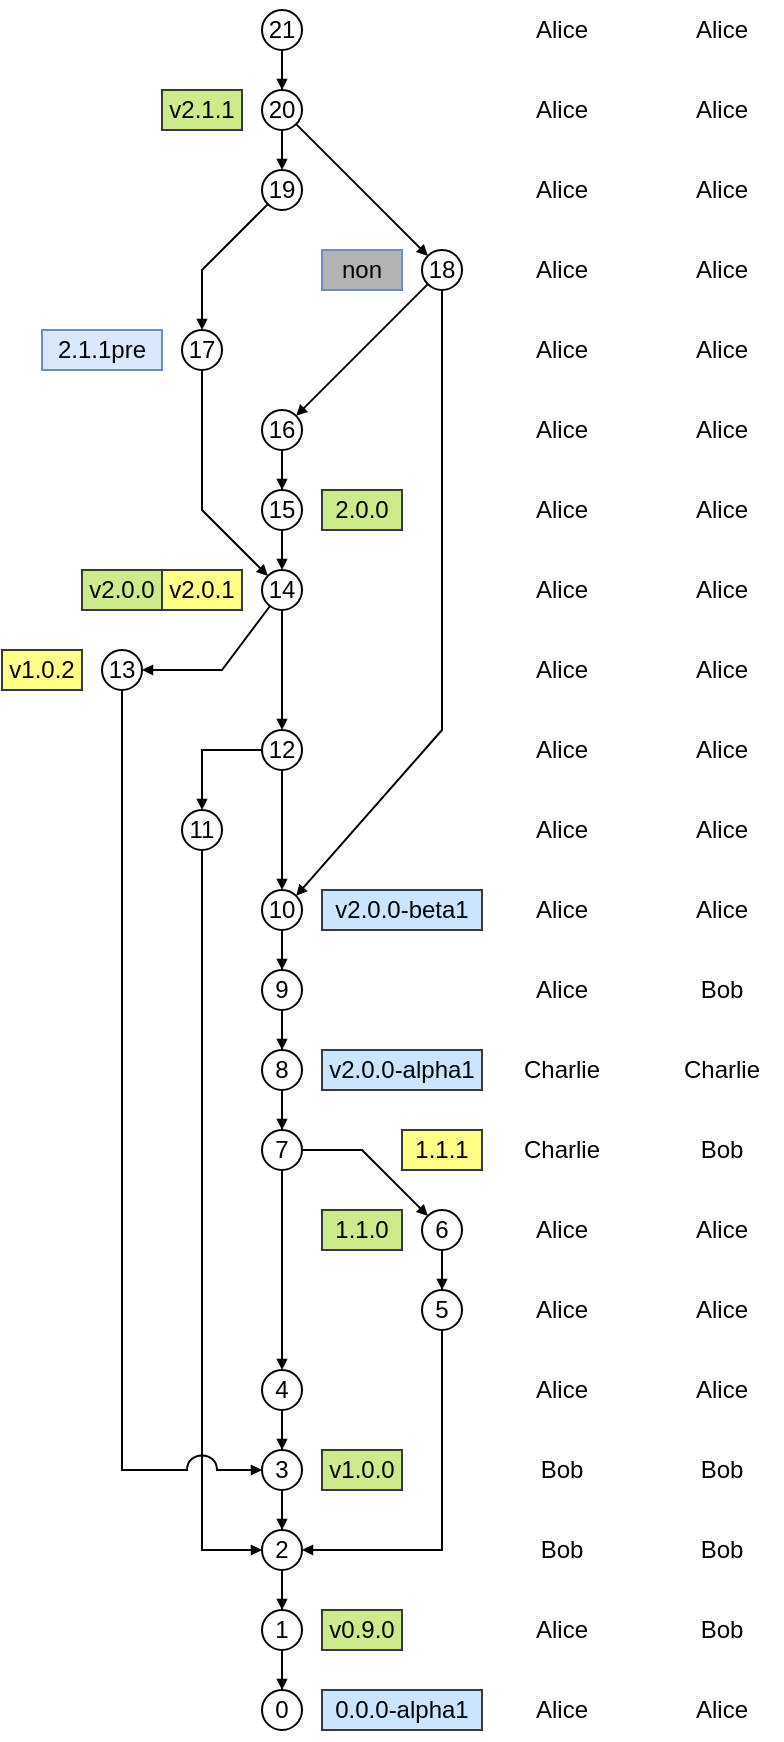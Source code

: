 <mxfile version="18.0.1" type="device" pages="2"><diagram id="Wy5-osBV8eUJZuhgSt0u" name="Page-1"><mxGraphModel dx="401" dy="1203" grid="1" gridSize="10" guides="1" tooltips="1" connect="1" arrows="1" fold="1" page="1" pageScale="1" pageWidth="850" pageHeight="1100" math="0" shadow="0"><root><mxCell id="0"/><mxCell id="1" parent="0"/><mxCell id="ljIZP9Z7kQDjwwmqlBIa-49" value="v0.9.0" style="rounded=0;whiteSpace=wrap;html=1;fillColor=#cdeb8b;strokeColor=#36393d;" parent="1" vertex="1"><mxGeometry x="400" y="890" width="40" height="20" as="geometry"/></mxCell><mxCell id="ljIZP9Z7kQDjwwmqlBIa-51" style="edgeStyle=orthogonalEdgeStyle;rounded=0;jumpStyle=arc;jumpSize=15;orthogonalLoop=1;jettySize=auto;html=1;endArrow=block;endFill=1;endSize=3;" parent="1" source="ljIZP9Z7kQDjwwmqlBIa-1" target="ljIZP9Z7kQDjwwmqlBIa-50" edge="1"><mxGeometry relative="1" as="geometry"/></mxCell><mxCell id="ljIZP9Z7kQDjwwmqlBIa-1" value="1" style="ellipse;whiteSpace=wrap;html=1;" parent="1" vertex="1"><mxGeometry x="370" y="890" width="20" height="20" as="geometry"/></mxCell><mxCell id="ljIZP9Z7kQDjwwmqlBIa-9" style="edgeStyle=orthogonalEdgeStyle;rounded=0;orthogonalLoop=1;jettySize=auto;html=1;entryX=0.5;entryY=0;entryDx=0;entryDy=0;endArrow=block;endFill=1;endSize=3;" parent="1" source="ljIZP9Z7kQDjwwmqlBIa-2" target="ljIZP9Z7kQDjwwmqlBIa-1" edge="1"><mxGeometry relative="1" as="geometry"/></mxCell><mxCell id="ljIZP9Z7kQDjwwmqlBIa-2" value="2&lt;span style=&quot;color: rgba(0 , 0 , 0 , 0) ; font-family: monospace ; font-size: 0px&quot;&gt;%3CmxGraphModel%3E%3Croot%3E%3CmxCell%20id%3D%220%22%2F%3E%3CmxCell%20id%3D%221%22%20parent%3D%220%22%2F%3E%3CmxCell%20id%3D%222%22%20value%3D%221%22%20style%3D%22ellipse%3BwhiteSpace%3Dwrap%3Bhtml%3D1%3B%22%20vertex%3D%221%22%20parent%3D%221%22%3E%3CmxGeometry%20x%3D%22170%22%20y%3D%22690%22%20width%3D%2220%22%20height%3D%2220%22%20as%3D%22geometry%22%2F%3E%3C%2FmxCell%3E%3C%2Froot%3E%3C%2FmxGraphModel%3E&lt;/span&gt;" style="ellipse;whiteSpace=wrap;html=1;" parent="1" vertex="1"><mxGeometry x="370" y="850" width="20" height="20" as="geometry"/></mxCell><mxCell id="ljIZP9Z7kQDjwwmqlBIa-10" style="edgeStyle=orthogonalEdgeStyle;rounded=0;orthogonalLoop=1;jettySize=auto;html=1;entryX=0.5;entryY=0;entryDx=0;entryDy=0;endArrow=block;endFill=1;endSize=3;" parent="1" source="ljIZP9Z7kQDjwwmqlBIa-3" target="ljIZP9Z7kQDjwwmqlBIa-2" edge="1"><mxGeometry relative="1" as="geometry"/></mxCell><mxCell id="ljIZP9Z7kQDjwwmqlBIa-3" value="3" style="ellipse;whiteSpace=wrap;html=1;" parent="1" vertex="1"><mxGeometry x="370" y="810" width="20" height="20" as="geometry"/></mxCell><mxCell id="ljIZP9Z7kQDjwwmqlBIa-11" style="edgeStyle=orthogonalEdgeStyle;rounded=0;orthogonalLoop=1;jettySize=auto;html=1;entryX=0.5;entryY=0;entryDx=0;entryDy=0;endArrow=block;endFill=1;endSize=3;" parent="1" source="ljIZP9Z7kQDjwwmqlBIa-4" target="ljIZP9Z7kQDjwwmqlBIa-3" edge="1"><mxGeometry relative="1" as="geometry"/></mxCell><mxCell id="ljIZP9Z7kQDjwwmqlBIa-4" value="4" style="ellipse;whiteSpace=wrap;html=1;" parent="1" vertex="1"><mxGeometry x="370" y="770" width="20" height="20" as="geometry"/></mxCell><mxCell id="ljIZP9Z7kQDjwwmqlBIa-13" style="edgeStyle=orthogonalEdgeStyle;rounded=0;orthogonalLoop=1;jettySize=auto;html=1;entryX=1;entryY=0.5;entryDx=0;entryDy=0;endArrow=block;endFill=1;endSize=3;" parent="1" source="ljIZP9Z7kQDjwwmqlBIa-5" target="ljIZP9Z7kQDjwwmqlBIa-2" edge="1"><mxGeometry relative="1" as="geometry"><Array as="points"><mxPoint x="460" y="860"/></Array></mxGeometry></mxCell><mxCell id="ljIZP9Z7kQDjwwmqlBIa-5" value="5" style="ellipse;whiteSpace=wrap;html=1;" parent="1" vertex="1"><mxGeometry x="450" y="730" width="20" height="20" as="geometry"/></mxCell><mxCell id="ljIZP9Z7kQDjwwmqlBIa-12" style="edgeStyle=orthogonalEdgeStyle;rounded=0;orthogonalLoop=1;jettySize=auto;html=1;entryX=0.5;entryY=0;entryDx=0;entryDy=0;endArrow=block;endFill=1;endSize=3;" parent="1" source="ljIZP9Z7kQDjwwmqlBIa-6" target="ljIZP9Z7kQDjwwmqlBIa-5" edge="1"><mxGeometry relative="1" as="geometry"/></mxCell><mxCell id="ljIZP9Z7kQDjwwmqlBIa-6" value="6" style="ellipse;whiteSpace=wrap;html=1;" parent="1" vertex="1"><mxGeometry x="450" y="690" width="20" height="20" as="geometry"/></mxCell><mxCell id="ljIZP9Z7kQDjwwmqlBIa-14" style="rounded=0;orthogonalLoop=1;jettySize=auto;html=1;entryX=0;entryY=0;entryDx=0;entryDy=0;endArrow=block;endFill=1;endSize=3;" parent="1" source="ljIZP9Z7kQDjwwmqlBIa-8" target="ljIZP9Z7kQDjwwmqlBIa-6" edge="1"><mxGeometry relative="1" as="geometry"><Array as="points"><mxPoint x="420" y="660"/></Array></mxGeometry></mxCell><mxCell id="ljIZP9Z7kQDjwwmqlBIa-26" style="edgeStyle=orthogonalEdgeStyle;rounded=0;orthogonalLoop=1;jettySize=auto;html=1;entryX=0.5;entryY=0;entryDx=0;entryDy=0;endArrow=block;endFill=1;endSize=3;" parent="1" source="ljIZP9Z7kQDjwwmqlBIa-8" target="ljIZP9Z7kQDjwwmqlBIa-4" edge="1"><mxGeometry relative="1" as="geometry"/></mxCell><mxCell id="ljIZP9Z7kQDjwwmqlBIa-8" value="7" style="ellipse;whiteSpace=wrap;html=1;" parent="1" vertex="1"><mxGeometry x="370" y="650" width="20" height="20" as="geometry"/></mxCell><mxCell id="ljIZP9Z7kQDjwwmqlBIa-16" style="edgeStyle=orthogonalEdgeStyle;rounded=0;orthogonalLoop=1;jettySize=auto;html=1;entryX=0.5;entryY=0;entryDx=0;entryDy=0;endArrow=block;endFill=1;endSize=3;" parent="1" source="ljIZP9Z7kQDjwwmqlBIa-15" target="ljIZP9Z7kQDjwwmqlBIa-8" edge="1"><mxGeometry relative="1" as="geometry"/></mxCell><mxCell id="ljIZP9Z7kQDjwwmqlBIa-15" value="8" style="ellipse;whiteSpace=wrap;html=1;" parent="1" vertex="1"><mxGeometry x="370" y="610" width="20" height="20" as="geometry"/></mxCell><mxCell id="ljIZP9Z7kQDjwwmqlBIa-21" style="edgeStyle=orthogonalEdgeStyle;rounded=0;orthogonalLoop=1;jettySize=auto;html=1;endArrow=block;endFill=1;endSize=3;" parent="1" source="ljIZP9Z7kQDjwwmqlBIa-17" target="ljIZP9Z7kQDjwwmqlBIa-15" edge="1"><mxGeometry relative="1" as="geometry"/></mxCell><mxCell id="ljIZP9Z7kQDjwwmqlBIa-17" value="9" style="ellipse;whiteSpace=wrap;html=1;" parent="1" vertex="1"><mxGeometry x="370" y="570" width="20" height="20" as="geometry"/></mxCell><mxCell id="ljIZP9Z7kQDjwwmqlBIa-22" style="edgeStyle=orthogonalEdgeStyle;rounded=0;orthogonalLoop=1;jettySize=auto;html=1;entryX=0.5;entryY=0;entryDx=0;entryDy=0;endArrow=block;endFill=1;endSize=3;" parent="1" source="ljIZP9Z7kQDjwwmqlBIa-18" target="ljIZP9Z7kQDjwwmqlBIa-17" edge="1"><mxGeometry relative="1" as="geometry"/></mxCell><mxCell id="ljIZP9Z7kQDjwwmqlBIa-18" value="10" style="ellipse;whiteSpace=wrap;html=1;" parent="1" vertex="1"><mxGeometry x="370" y="530" width="20" height="20" as="geometry"/></mxCell><mxCell id="ljIZP9Z7kQDjwwmqlBIa-20" style="edgeStyle=orthogonalEdgeStyle;rounded=0;orthogonalLoop=1;jettySize=auto;html=1;entryX=0;entryY=0.5;entryDx=0;entryDy=0;endArrow=block;endFill=1;endSize=3;" parent="1" source="ljIZP9Z7kQDjwwmqlBIa-19" target="ljIZP9Z7kQDjwwmqlBIa-2" edge="1"><mxGeometry relative="1" as="geometry"><Array as="points"><mxPoint x="340" y="860"/></Array></mxGeometry></mxCell><mxCell id="ljIZP9Z7kQDjwwmqlBIa-19" value="11" style="ellipse;whiteSpace=wrap;html=1;" parent="1" vertex="1"><mxGeometry x="330" y="490" width="20" height="20" as="geometry"/></mxCell><mxCell id="ljIZP9Z7kQDjwwmqlBIa-24" style="edgeStyle=orthogonalEdgeStyle;rounded=0;orthogonalLoop=1;jettySize=auto;html=1;entryX=0.5;entryY=0;entryDx=0;entryDy=0;endArrow=block;endFill=1;endSize=3;" parent="1" source="ljIZP9Z7kQDjwwmqlBIa-23" target="ljIZP9Z7kQDjwwmqlBIa-18" edge="1"><mxGeometry relative="1" as="geometry"/></mxCell><mxCell id="ljIZP9Z7kQDjwwmqlBIa-25" style="edgeStyle=orthogonalEdgeStyle;rounded=0;orthogonalLoop=1;jettySize=auto;html=1;endArrow=block;endFill=1;endSize=3;entryX=0.5;entryY=0;entryDx=0;entryDy=0;" parent="1" source="ljIZP9Z7kQDjwwmqlBIa-23" target="ljIZP9Z7kQDjwwmqlBIa-19" edge="1"><mxGeometry relative="1" as="geometry"><mxPoint x="340" y="460" as="targetPoint"/></mxGeometry></mxCell><mxCell id="ljIZP9Z7kQDjwwmqlBIa-23" value="12" style="ellipse;whiteSpace=wrap;html=1;fontStyle=0" parent="1" vertex="1"><mxGeometry x="370" y="450" width="20" height="20" as="geometry"/></mxCell><mxCell id="ljIZP9Z7kQDjwwmqlBIa-28" style="edgeStyle=orthogonalEdgeStyle;rounded=0;orthogonalLoop=1;jettySize=auto;html=1;entryX=0;entryY=0.5;entryDx=0;entryDy=0;endArrow=block;endFill=1;endSize=3;jumpStyle=arc;jumpSize=15;" parent="1" source="ljIZP9Z7kQDjwwmqlBIa-27" target="ljIZP9Z7kQDjwwmqlBIa-3" edge="1"><mxGeometry relative="1" as="geometry"><Array as="points"><mxPoint x="300" y="820"/></Array></mxGeometry></mxCell><mxCell id="ljIZP9Z7kQDjwwmqlBIa-27" value="13" style="ellipse;whiteSpace=wrap;html=1;" parent="1" vertex="1"><mxGeometry x="290" y="410" width="20" height="20" as="geometry"/></mxCell><mxCell id="ljIZP9Z7kQDjwwmqlBIa-30" style="edgeStyle=orthogonalEdgeStyle;rounded=0;jumpStyle=arc;jumpSize=15;orthogonalLoop=1;jettySize=auto;html=1;entryX=0.5;entryY=0;entryDx=0;entryDy=0;endArrow=block;endFill=1;endSize=3;" parent="1" source="ljIZP9Z7kQDjwwmqlBIa-29" target="ljIZP9Z7kQDjwwmqlBIa-23" edge="1"><mxGeometry relative="1" as="geometry"/></mxCell><mxCell id="ljIZP9Z7kQDjwwmqlBIa-68" style="rounded=0;jumpStyle=arc;jumpSize=15;orthogonalLoop=1;jettySize=auto;html=1;entryX=1;entryY=0.5;entryDx=0;entryDy=0;endArrow=block;endFill=1;endSize=3;elbow=vertical;" parent="1" source="ljIZP9Z7kQDjwwmqlBIa-29" target="ljIZP9Z7kQDjwwmqlBIa-27" edge="1"><mxGeometry relative="1" as="geometry"><Array as="points"><mxPoint x="350" y="420"/></Array></mxGeometry></mxCell><mxCell id="ljIZP9Z7kQDjwwmqlBIa-29" value="14" style="ellipse;whiteSpace=wrap;html=1;" parent="1" vertex="1"><mxGeometry x="370" y="370" width="20" height="20" as="geometry"/></mxCell><mxCell id="ljIZP9Z7kQDjwwmqlBIa-34" style="rounded=0;jumpStyle=arc;jumpSize=15;orthogonalLoop=1;jettySize=auto;html=1;entryX=0.5;entryY=0;entryDx=0;entryDy=0;endArrow=block;endFill=1;endSize=3;" parent="1" source="ljIZP9Z7kQDjwwmqlBIa-31" target="ljIZP9Z7kQDjwwmqlBIa-29" edge="1"><mxGeometry relative="1" as="geometry"/></mxCell><mxCell id="ljIZP9Z7kQDjwwmqlBIa-31" value="15" style="ellipse;whiteSpace=wrap;html=1;" parent="1" vertex="1"><mxGeometry x="370" y="330" width="20" height="20" as="geometry"/></mxCell><mxCell id="ljIZP9Z7kQDjwwmqlBIa-33" style="edgeStyle=orthogonalEdgeStyle;rounded=0;jumpStyle=arc;jumpSize=15;orthogonalLoop=1;jettySize=auto;html=1;entryX=0.5;entryY=0;entryDx=0;entryDy=0;endArrow=block;endFill=1;endSize=3;" parent="1" source="ljIZP9Z7kQDjwwmqlBIa-32" target="ljIZP9Z7kQDjwwmqlBIa-31" edge="1"><mxGeometry relative="1" as="geometry"/></mxCell><mxCell id="ljIZP9Z7kQDjwwmqlBIa-32" value="16" style="ellipse;whiteSpace=wrap;html=1;" parent="1" vertex="1"><mxGeometry x="370" y="290" width="20" height="20" as="geometry"/></mxCell><mxCell id="ljIZP9Z7kQDjwwmqlBIa-36" style="rounded=0;jumpStyle=arc;jumpSize=15;orthogonalLoop=1;jettySize=auto;html=1;endArrow=block;endFill=1;endSize=3;entryX=0;entryY=0;entryDx=0;entryDy=0;" parent="1" source="ljIZP9Z7kQDjwwmqlBIa-35" target="ljIZP9Z7kQDjwwmqlBIa-29" edge="1"><mxGeometry relative="1" as="geometry"><mxPoint x="380" y="370" as="targetPoint"/><Array as="points"><mxPoint x="340" y="340"/></Array></mxGeometry></mxCell><mxCell id="ljIZP9Z7kQDjwwmqlBIa-35" value="17" style="ellipse;whiteSpace=wrap;html=1;" parent="1" vertex="1"><mxGeometry x="330" y="250" width="20" height="20" as="geometry"/></mxCell><mxCell id="ljIZP9Z7kQDjwwmqlBIa-38" style="rounded=0;jumpStyle=arc;jumpSize=15;orthogonalLoop=1;jettySize=auto;html=1;entryX=1;entryY=0;entryDx=0;entryDy=0;endArrow=block;endFill=1;endSize=3;" parent="1" source="ljIZP9Z7kQDjwwmqlBIa-37" target="ljIZP9Z7kQDjwwmqlBIa-32" edge="1"><mxGeometry relative="1" as="geometry"><Array as="points"/></mxGeometry></mxCell><mxCell id="ljIZP9Z7kQDjwwmqlBIa-39" style="rounded=0;jumpStyle=arc;jumpSize=15;orthogonalLoop=1;jettySize=auto;html=1;entryX=1;entryY=0;entryDx=0;entryDy=0;endArrow=block;endFill=1;endSize=3;" parent="1" source="ljIZP9Z7kQDjwwmqlBIa-37" target="ljIZP9Z7kQDjwwmqlBIa-18" edge="1"><mxGeometry relative="1" as="geometry"><Array as="points"><mxPoint x="460" y="450"/></Array></mxGeometry></mxCell><mxCell id="ljIZP9Z7kQDjwwmqlBIa-37" value="18" style="ellipse;whiteSpace=wrap;html=1;" parent="1" vertex="1"><mxGeometry x="450" y="210" width="20" height="20" as="geometry"/></mxCell><mxCell id="ljIZP9Z7kQDjwwmqlBIa-41" style="rounded=0;jumpStyle=arc;jumpSize=15;orthogonalLoop=1;jettySize=auto;html=1;entryX=0.5;entryY=0;entryDx=0;entryDy=0;endArrow=block;endFill=1;endSize=3;" parent="1" source="ljIZP9Z7kQDjwwmqlBIa-40" target="ljIZP9Z7kQDjwwmqlBIa-35" edge="1"><mxGeometry relative="1" as="geometry"><Array as="points"><mxPoint x="340" y="220"/></Array></mxGeometry></mxCell><mxCell id="ljIZP9Z7kQDjwwmqlBIa-40" value="19" style="ellipse;whiteSpace=wrap;html=1;" parent="1" vertex="1"><mxGeometry x="370" y="170" width="20" height="20" as="geometry"/></mxCell><mxCell id="ljIZP9Z7kQDjwwmqlBIa-46" style="rounded=0;jumpStyle=arc;jumpSize=15;orthogonalLoop=1;jettySize=auto;html=1;entryX=0;entryY=0;entryDx=0;entryDy=0;endArrow=block;endFill=1;endSize=3;" parent="1" source="ljIZP9Z7kQDjwwmqlBIa-43" target="ljIZP9Z7kQDjwwmqlBIa-37" edge="1"><mxGeometry relative="1" as="geometry"><Array as="points"/></mxGeometry></mxCell><mxCell id="ljIZP9Z7kQDjwwmqlBIa-47" style="rounded=0;jumpStyle=arc;jumpSize=15;orthogonalLoop=1;jettySize=auto;html=1;entryX=0.5;entryY=0;entryDx=0;entryDy=0;endArrow=block;endFill=1;endSize=3;" parent="1" source="ljIZP9Z7kQDjwwmqlBIa-43" target="ljIZP9Z7kQDjwwmqlBIa-40" edge="1"><mxGeometry relative="1" as="geometry"><Array as="points"/></mxGeometry></mxCell><mxCell id="ljIZP9Z7kQDjwwmqlBIa-43" value="20" style="ellipse;whiteSpace=wrap;html=1;" parent="1" vertex="1"><mxGeometry x="370" y="130" width="20" height="20" as="geometry"/></mxCell><mxCell id="ljIZP9Z7kQDjwwmqlBIa-45" style="edgeStyle=orthogonalEdgeStyle;rounded=0;jumpStyle=arc;jumpSize=15;orthogonalLoop=1;jettySize=auto;html=1;entryX=0.5;entryY=0;entryDx=0;entryDy=0;endArrow=block;endFill=1;endSize=3;" parent="1" source="ljIZP9Z7kQDjwwmqlBIa-44" target="ljIZP9Z7kQDjwwmqlBIa-43" edge="1"><mxGeometry relative="1" as="geometry"/></mxCell><mxCell id="ljIZP9Z7kQDjwwmqlBIa-44" value="21" style="ellipse;whiteSpace=wrap;html=1;" parent="1" vertex="1"><mxGeometry x="370" y="90" width="20" height="20" as="geometry"/></mxCell><mxCell id="ljIZP9Z7kQDjwwmqlBIa-50" value="0" style="ellipse;whiteSpace=wrap;html=1;" parent="1" vertex="1"><mxGeometry x="370" y="930" width="20" height="20" as="geometry"/></mxCell><mxCell id="ljIZP9Z7kQDjwwmqlBIa-52" value="v1.0.0" style="rounded=0;whiteSpace=wrap;html=1;fillColor=#CDEB8B;strokeColor=#36393d;" parent="1" vertex="1"><mxGeometry x="400" y="810" width="40" height="20" as="geometry"/></mxCell><mxCell id="ljIZP9Z7kQDjwwmqlBIa-56" value="1.1.0" style="rounded=0;whiteSpace=wrap;html=1;fillColor=#cdeb8b;strokeColor=#36393d;" parent="1" vertex="1"><mxGeometry x="400" y="690" width="40" height="20" as="geometry"/></mxCell><mxCell id="ljIZP9Z7kQDjwwmqlBIa-57" value="v2.0.0-alpha1" style="rounded=0;whiteSpace=wrap;html=1;fillColor=#cce5ff;strokeColor=#36393d;" parent="1" vertex="1"><mxGeometry x="400" y="610" width="80" height="20" as="geometry"/></mxCell><mxCell id="ljIZP9Z7kQDjwwmqlBIa-58" value="v2.0.0-beta1" style="rounded=0;whiteSpace=wrap;html=1;fillColor=#cce5ff;strokeColor=#36393d;" parent="1" vertex="1"><mxGeometry x="400" y="530" width="80" height="20" as="geometry"/></mxCell><mxCell id="ljIZP9Z7kQDjwwmqlBIa-59" value="v1.0.2" style="rounded=0;whiteSpace=wrap;html=1;fillColor=#ffff88;strokeColor=#36393d;" parent="1" vertex="1"><mxGeometry x="240" y="410" width="40" height="20" as="geometry"/></mxCell><mxCell id="ljIZP9Z7kQDjwwmqlBIa-63" value="v2.1.1" style="rounded=0;whiteSpace=wrap;html=1;fillColor=#cdeb8b;strokeColor=#36393d;" parent="1" vertex="1"><mxGeometry x="320" y="130" width="40" height="20" as="geometry"/></mxCell><mxCell id="ljIZP9Z7kQDjwwmqlBIa-64" value="v2.0.0" style="rounded=0;whiteSpace=wrap;html=1;fillColor=#cdeb8b;strokeColor=#36393d;" parent="1" vertex="1"><mxGeometry x="280" y="370" width="40" height="20" as="geometry"/></mxCell><mxCell id="ljIZP9Z7kQDjwwmqlBIa-61" value="v2.0.1" style="rounded=0;whiteSpace=wrap;html=1;fillColor=#ffff88;strokeColor=#36393d;" parent="1" vertex="1"><mxGeometry x="320" y="370" width="40" height="20" as="geometry"/></mxCell><mxCell id="MgJPRESKYdpHTR8LoFHg-3" value="Bob" style="text;html=1;strokeColor=none;fillColor=none;align=center;verticalAlign=middle;whiteSpace=wrap;rounded=0;" parent="1" vertex="1"><mxGeometry x="490" y="845" width="60" height="30" as="geometry"/></mxCell><mxCell id="MgJPRESKYdpHTR8LoFHg-4" value="Bob" style="text;html=1;strokeColor=none;fillColor=none;align=center;verticalAlign=middle;whiteSpace=wrap;rounded=0;" parent="1" vertex="1"><mxGeometry x="490" y="805" width="60" height="30" as="geometry"/></mxCell><mxCell id="MgJPRESKYdpHTR8LoFHg-8" value="Charlie" style="text;html=1;strokeColor=none;fillColor=none;align=center;verticalAlign=middle;whiteSpace=wrap;rounded=0;" parent="1" vertex="1"><mxGeometry x="490" y="645" width="60" height="30" as="geometry"/></mxCell><mxCell id="MgJPRESKYdpHTR8LoFHg-9" value="Charlie" style="text;html=1;strokeColor=none;fillColor=none;align=center;verticalAlign=middle;whiteSpace=wrap;rounded=0;" parent="1" vertex="1"><mxGeometry x="490" y="605" width="60" height="30" as="geometry"/></mxCell><mxCell id="MgJPRESKYdpHTR8LoFHg-10" value="Alice" style="text;html=1;strokeColor=none;fillColor=none;align=center;verticalAlign=middle;whiteSpace=wrap;rounded=0;" parent="1" vertex="1"><mxGeometry x="490" y="565" width="60" height="30" as="geometry"/></mxCell><mxCell id="MgJPRESKYdpHTR8LoFHg-20" value="Alice" style="text;html=1;strokeColor=none;fillColor=none;align=center;verticalAlign=middle;whiteSpace=wrap;rounded=0;" parent="1" vertex="1"><mxGeometry x="490" y="165" width="60" height="30" as="geometry"/></mxCell><mxCell id="MgJPRESKYdpHTR8LoFHg-21" value="Alice" style="text;html=1;strokeColor=none;fillColor=none;align=center;verticalAlign=middle;whiteSpace=wrap;rounded=0;" parent="1" vertex="1"><mxGeometry x="490" y="125" width="60" height="30" as="geometry"/></mxCell><mxCell id="MgJPRESKYdpHTR8LoFHg-22" value="Alice" style="text;html=1;strokeColor=none;fillColor=none;align=center;verticalAlign=middle;whiteSpace=wrap;rounded=0;" parent="1" vertex="1"><mxGeometry x="490" y="85" width="60" height="30" as="geometry"/></mxCell><mxCell id="MgJPRESKYdpHTR8LoFHg-23" value="Alice" style="text;html=1;strokeColor=none;fillColor=none;align=center;verticalAlign=middle;whiteSpace=wrap;rounded=0;" parent="1" vertex="1"><mxGeometry x="570" y="925" width="60" height="30" as="geometry"/></mxCell><mxCell id="MgJPRESKYdpHTR8LoFHg-25" value="Bob" style="text;html=1;strokeColor=none;fillColor=none;align=center;verticalAlign=middle;whiteSpace=wrap;rounded=0;" parent="1" vertex="1"><mxGeometry x="570" y="885" width="60" height="30" as="geometry"/></mxCell><mxCell id="MgJPRESKYdpHTR8LoFHg-26" value="Bob" style="text;html=1;strokeColor=none;fillColor=none;align=center;verticalAlign=middle;whiteSpace=wrap;rounded=0;" parent="1" vertex="1"><mxGeometry x="570" y="845" width="60" height="30" as="geometry"/></mxCell><mxCell id="MgJPRESKYdpHTR8LoFHg-27" value="Bob" style="text;html=1;strokeColor=none;fillColor=none;align=center;verticalAlign=middle;whiteSpace=wrap;rounded=0;" parent="1" vertex="1"><mxGeometry x="570" y="805" width="60" height="30" as="geometry"/></mxCell><mxCell id="MgJPRESKYdpHTR8LoFHg-28" value="Alice" style="text;html=1;strokeColor=none;fillColor=none;align=center;verticalAlign=middle;whiteSpace=wrap;rounded=0;" parent="1" vertex="1"><mxGeometry x="570" y="765" width="60" height="30" as="geometry"/></mxCell><mxCell id="MgJPRESKYdpHTR8LoFHg-29" value="Alice" style="text;html=1;strokeColor=none;fillColor=none;align=center;verticalAlign=middle;whiteSpace=wrap;rounded=0;" parent="1" vertex="1"><mxGeometry x="570" y="725" width="60" height="30" as="geometry"/></mxCell><mxCell id="MgJPRESKYdpHTR8LoFHg-30" value="Alice" style="text;html=1;strokeColor=none;fillColor=none;align=center;verticalAlign=middle;whiteSpace=wrap;rounded=0;" parent="1" vertex="1"><mxGeometry x="570" y="685" width="60" height="30" as="geometry"/></mxCell><mxCell id="MgJPRESKYdpHTR8LoFHg-31" value="Bob" style="text;html=1;strokeColor=none;fillColor=none;align=center;verticalAlign=middle;whiteSpace=wrap;rounded=0;" parent="1" vertex="1"><mxGeometry x="570" y="645" width="60" height="30" as="geometry"/></mxCell><mxCell id="MgJPRESKYdpHTR8LoFHg-32" value="Charlie" style="text;html=1;strokeColor=none;fillColor=none;align=center;verticalAlign=middle;whiteSpace=wrap;rounded=0;" parent="1" vertex="1"><mxGeometry x="570" y="605" width="60" height="30" as="geometry"/></mxCell><mxCell id="MgJPRESKYdpHTR8LoFHg-33" value="Bob" style="text;html=1;strokeColor=none;fillColor=none;align=center;verticalAlign=middle;whiteSpace=wrap;rounded=0;" parent="1" vertex="1"><mxGeometry x="570" y="565" width="60" height="30" as="geometry"/></mxCell><mxCell id="MgJPRESKYdpHTR8LoFHg-34" value="Alice" style="text;html=1;strokeColor=none;fillColor=none;align=center;verticalAlign=middle;whiteSpace=wrap;rounded=0;" parent="1" vertex="1"><mxGeometry x="570" y="525" width="60" height="30" as="geometry"/></mxCell><mxCell id="MgJPRESKYdpHTR8LoFHg-35" value="Alice" style="text;html=1;strokeColor=none;fillColor=none;align=center;verticalAlign=middle;whiteSpace=wrap;rounded=0;" parent="1" vertex="1"><mxGeometry x="570" y="485" width="60" height="30" as="geometry"/></mxCell><mxCell id="MgJPRESKYdpHTR8LoFHg-36" value="Alice" style="text;html=1;strokeColor=none;fillColor=none;align=center;verticalAlign=middle;whiteSpace=wrap;rounded=0;" parent="1" vertex="1"><mxGeometry x="570" y="445" width="60" height="30" as="geometry"/></mxCell><mxCell id="MgJPRESKYdpHTR8LoFHg-37" value="Alice" style="text;html=1;strokeColor=none;fillColor=none;align=center;verticalAlign=middle;whiteSpace=wrap;rounded=0;" parent="1" vertex="1"><mxGeometry x="570" y="405" width="60" height="30" as="geometry"/></mxCell><mxCell id="MgJPRESKYdpHTR8LoFHg-38" value="Alice" style="text;html=1;strokeColor=none;fillColor=none;align=center;verticalAlign=middle;whiteSpace=wrap;rounded=0;" parent="1" vertex="1"><mxGeometry x="570" y="365" width="60" height="30" as="geometry"/></mxCell><mxCell id="MgJPRESKYdpHTR8LoFHg-39" value="Alice" style="text;html=1;strokeColor=none;fillColor=none;align=center;verticalAlign=middle;whiteSpace=wrap;rounded=0;" parent="1" vertex="1"><mxGeometry x="570" y="325" width="60" height="30" as="geometry"/></mxCell><mxCell id="MgJPRESKYdpHTR8LoFHg-40" value="Alice" style="text;html=1;strokeColor=none;fillColor=none;align=center;verticalAlign=middle;whiteSpace=wrap;rounded=0;" parent="1" vertex="1"><mxGeometry x="570" y="285" width="60" height="30" as="geometry"/></mxCell><mxCell id="MgJPRESKYdpHTR8LoFHg-41" value="Alice" style="text;html=1;strokeColor=none;fillColor=none;align=center;verticalAlign=middle;whiteSpace=wrap;rounded=0;" parent="1" vertex="1"><mxGeometry x="570" y="245" width="60" height="30" as="geometry"/></mxCell><mxCell id="MgJPRESKYdpHTR8LoFHg-42" value="Alice" style="text;html=1;strokeColor=none;fillColor=none;align=center;verticalAlign=middle;whiteSpace=wrap;rounded=0;" parent="1" vertex="1"><mxGeometry x="570" y="205" width="60" height="30" as="geometry"/></mxCell><mxCell id="MgJPRESKYdpHTR8LoFHg-43" value="Alice" style="text;html=1;strokeColor=none;fillColor=none;align=center;verticalAlign=middle;whiteSpace=wrap;rounded=0;" parent="1" vertex="1"><mxGeometry x="570" y="165" width="60" height="30" as="geometry"/></mxCell><mxCell id="MgJPRESKYdpHTR8LoFHg-44" value="Alice" style="text;html=1;strokeColor=none;fillColor=none;align=center;verticalAlign=middle;whiteSpace=wrap;rounded=0;" parent="1" vertex="1"><mxGeometry x="570" y="125" width="60" height="30" as="geometry"/></mxCell><mxCell id="MgJPRESKYdpHTR8LoFHg-45" value="Alice" style="text;html=1;strokeColor=none;fillColor=none;align=center;verticalAlign=middle;whiteSpace=wrap;rounded=0;" parent="1" vertex="1"><mxGeometry x="570" y="85" width="60" height="30" as="geometry"/></mxCell><mxCell id="MgJPRESKYdpHTR8LoFHg-46" value="Alice" style="text;html=1;strokeColor=none;fillColor=none;align=center;verticalAlign=middle;whiteSpace=wrap;rounded=0;" parent="1" vertex="1"><mxGeometry x="490" y="525" width="60" height="30" as="geometry"/></mxCell><mxCell id="MgJPRESKYdpHTR8LoFHg-47" value="Alice" style="text;html=1;strokeColor=none;fillColor=none;align=center;verticalAlign=middle;whiteSpace=wrap;rounded=0;" parent="1" vertex="1"><mxGeometry x="490" y="485" width="60" height="30" as="geometry"/></mxCell><mxCell id="MgJPRESKYdpHTR8LoFHg-48" value="Alice" style="text;html=1;strokeColor=none;fillColor=none;align=center;verticalAlign=middle;whiteSpace=wrap;rounded=0;" parent="1" vertex="1"><mxGeometry x="490" y="445" width="60" height="30" as="geometry"/></mxCell><mxCell id="MgJPRESKYdpHTR8LoFHg-49" value="Alice" style="text;html=1;strokeColor=none;fillColor=none;align=center;verticalAlign=middle;whiteSpace=wrap;rounded=0;" parent="1" vertex="1"><mxGeometry x="490" y="405" width="60" height="30" as="geometry"/></mxCell><mxCell id="MgJPRESKYdpHTR8LoFHg-50" value="Alice" style="text;html=1;strokeColor=none;fillColor=none;align=center;verticalAlign=middle;whiteSpace=wrap;rounded=0;" parent="1" vertex="1"><mxGeometry x="490" y="365" width="60" height="30" as="geometry"/></mxCell><mxCell id="MgJPRESKYdpHTR8LoFHg-51" value="Alice" style="text;html=1;strokeColor=none;fillColor=none;align=center;verticalAlign=middle;whiteSpace=wrap;rounded=0;" parent="1" vertex="1"><mxGeometry x="490" y="325" width="60" height="30" as="geometry"/></mxCell><mxCell id="MgJPRESKYdpHTR8LoFHg-52" value="Alice" style="text;html=1;strokeColor=none;fillColor=none;align=center;verticalAlign=middle;whiteSpace=wrap;rounded=0;" parent="1" vertex="1"><mxGeometry x="490" y="285" width="60" height="30" as="geometry"/></mxCell><mxCell id="MgJPRESKYdpHTR8LoFHg-53" value="Alice" style="text;html=1;strokeColor=none;fillColor=none;align=center;verticalAlign=middle;whiteSpace=wrap;rounded=0;" parent="1" vertex="1"><mxGeometry x="490" y="245" width="60" height="30" as="geometry"/></mxCell><mxCell id="MgJPRESKYdpHTR8LoFHg-54" value="Alice" style="text;html=1;strokeColor=none;fillColor=none;align=center;verticalAlign=middle;whiteSpace=wrap;rounded=0;" parent="1" vertex="1"><mxGeometry x="490" y="205" width="60" height="30" as="geometry"/></mxCell><mxCell id="MgJPRESKYdpHTR8LoFHg-55" value="Alice" style="text;html=1;strokeColor=none;fillColor=none;align=center;verticalAlign=middle;whiteSpace=wrap;rounded=0;" parent="1" vertex="1"><mxGeometry x="490" y="685" width="60" height="30" as="geometry"/></mxCell><mxCell id="MgJPRESKYdpHTR8LoFHg-56" value="Alice" style="text;html=1;strokeColor=none;fillColor=none;align=center;verticalAlign=middle;whiteSpace=wrap;rounded=0;" parent="1" vertex="1"><mxGeometry x="490" y="725" width="60" height="30" as="geometry"/></mxCell><mxCell id="MgJPRESKYdpHTR8LoFHg-57" value="Alice" style="text;html=1;strokeColor=none;fillColor=none;align=center;verticalAlign=middle;whiteSpace=wrap;rounded=0;" parent="1" vertex="1"><mxGeometry x="490" y="765" width="60" height="30" as="geometry"/></mxCell><mxCell id="MgJPRESKYdpHTR8LoFHg-58" value="Alice" style="text;html=1;strokeColor=none;fillColor=none;align=center;verticalAlign=middle;whiteSpace=wrap;rounded=0;" parent="1" vertex="1"><mxGeometry x="490" y="885" width="60" height="30" as="geometry"/></mxCell><mxCell id="MgJPRESKYdpHTR8LoFHg-59" value="Alice" style="text;html=1;strokeColor=none;fillColor=none;align=center;verticalAlign=middle;whiteSpace=wrap;rounded=0;" parent="1" vertex="1"><mxGeometry x="490" y="925" width="60" height="30" as="geometry"/></mxCell><mxCell id="MgJPRESKYdpHTR8LoFHg-61" value="0.0.0-alpha1" style="rounded=0;whiteSpace=wrap;html=1;fillColor=#cce5ff;strokeColor=#36393d;" parent="1" vertex="1"><mxGeometry x="400" y="930" width="80" height="20" as="geometry"/></mxCell><mxCell id="heSDx9zrnoaJ1bu-rmXm-1" value="non" style="rounded=0;whiteSpace=wrap;html=1;fillColor=#B3B3B3;strokeColor=#6c8ebf;" parent="1" vertex="1"><mxGeometry x="400" y="210" width="40" height="20" as="geometry"/></mxCell><mxCell id="YUS3JCUcRgRAHSUaT7Eq-3" value="2.0.0" style="rounded=0;whiteSpace=wrap;html=1;fillColor=#cdeb8b;strokeColor=#36393d;" parent="1" vertex="1"><mxGeometry x="400" y="330" width="40" height="20" as="geometry"/></mxCell><mxCell id="YUS3JCUcRgRAHSUaT7Eq-4" value="2.1.1pre" style="rounded=0;whiteSpace=wrap;html=1;fillColor=#dae8fc;strokeColor=#6c8ebf;" parent="1" vertex="1"><mxGeometry x="260" y="250" width="60" height="20" as="geometry"/></mxCell><mxCell id="uJF3lq0ftw-UGdVA2iDh-2" value="1.1.1" style="rounded=0;whiteSpace=wrap;html=1;fillColor=#ffff88;strokeColor=#36393d;" vertex="1" parent="1"><mxGeometry x="440" y="650" width="40" height="20" as="geometry"/></mxCell></root></mxGraphModel></diagram><diagram id="ILB7xTQA1d9Sib0qMygp" name="Page-2"><mxGraphModel dx="813" dy="493" grid="1" gridSize="10" guides="1" tooltips="1" connect="1" arrows="1" fold="1" page="1" pageScale="1" pageWidth="850" pageHeight="1100" math="0" shadow="0"><root><mxCell id="p0pDw5MkoEYh8k5_AeFg-0"/><mxCell id="p0pDw5MkoEYh8k5_AeFg-1" parent="p0pDw5MkoEYh8k5_AeFg-0"/><mxCell id="p0pDw5MkoEYh8k5_AeFg-2" value="v1.0.0" style="rounded=0;whiteSpace=wrap;html=1;fillColor=#cdeb8b;strokeColor=#36393d;" vertex="1" parent="p0pDw5MkoEYh8k5_AeFg-1"><mxGeometry x="400" y="890" width="40" height="20" as="geometry"/></mxCell><mxCell id="p0pDw5MkoEYh8k5_AeFg-3" style="edgeStyle=orthogonalEdgeStyle;rounded=0;jumpStyle=arc;jumpSize=15;orthogonalLoop=1;jettySize=auto;html=1;endArrow=block;endFill=1;endSize=3;" edge="1" parent="p0pDw5MkoEYh8k5_AeFg-1" source="p0pDw5MkoEYh8k5_AeFg-4" target="p0pDw5MkoEYh8k5_AeFg-50"><mxGeometry relative="1" as="geometry"/></mxCell><mxCell id="p0pDw5MkoEYh8k5_AeFg-4" value="1" style="ellipse;whiteSpace=wrap;html=1;" vertex="1" parent="p0pDw5MkoEYh8k5_AeFg-1"><mxGeometry x="370" y="890" width="20" height="20" as="geometry"/></mxCell><mxCell id="p0pDw5MkoEYh8k5_AeFg-5" style="edgeStyle=orthogonalEdgeStyle;rounded=0;orthogonalLoop=1;jettySize=auto;html=1;entryX=0.5;entryY=0;entryDx=0;entryDy=0;endArrow=block;endFill=1;endSize=3;" edge="1" parent="p0pDw5MkoEYh8k5_AeFg-1" source="p0pDw5MkoEYh8k5_AeFg-6" target="p0pDw5MkoEYh8k5_AeFg-4"><mxGeometry relative="1" as="geometry"/></mxCell><mxCell id="p0pDw5MkoEYh8k5_AeFg-6" value="2&lt;span style=&quot;color: rgba(0 , 0 , 0 , 0) ; font-family: monospace ; font-size: 0px&quot;&gt;%3CmxGraphModel%3E%3Croot%3E%3CmxCell%20id%3D%220%22%2F%3E%3CmxCell%20id%3D%221%22%20parent%3D%220%22%2F%3E%3CmxCell%20id%3D%222%22%20value%3D%221%22%20style%3D%22ellipse%3BwhiteSpace%3Dwrap%3Bhtml%3D1%3B%22%20vertex%3D%221%22%20parent%3D%221%22%3E%3CmxGeometry%20x%3D%22170%22%20y%3D%22690%22%20width%3D%2220%22%20height%3D%2220%22%20as%3D%22geometry%22%2F%3E%3C%2FmxCell%3E%3C%2Froot%3E%3C%2FmxGraphModel%3E&lt;/span&gt;" style="ellipse;whiteSpace=wrap;html=1;fillColor=#dae8fc;strokeColor=#6c8ebf;" vertex="1" parent="p0pDw5MkoEYh8k5_AeFg-1"><mxGeometry x="370" y="850" width="20" height="20" as="geometry"/></mxCell><mxCell id="p0pDw5MkoEYh8k5_AeFg-7" style="edgeStyle=orthogonalEdgeStyle;rounded=0;orthogonalLoop=1;jettySize=auto;html=1;entryX=0.5;entryY=0;entryDx=0;entryDy=0;endArrow=block;endFill=1;endSize=3;" edge="1" parent="p0pDw5MkoEYh8k5_AeFg-1" source="p0pDw5MkoEYh8k5_AeFg-8" target="p0pDw5MkoEYh8k5_AeFg-6"><mxGeometry relative="1" as="geometry"/></mxCell><mxCell id="p0pDw5MkoEYh8k5_AeFg-8" value="3" style="ellipse;whiteSpace=wrap;html=1;" vertex="1" parent="p0pDw5MkoEYh8k5_AeFg-1"><mxGeometry x="370" y="810" width="20" height="20" as="geometry"/></mxCell><mxCell id="p0pDw5MkoEYh8k5_AeFg-9" style="edgeStyle=orthogonalEdgeStyle;rounded=0;orthogonalLoop=1;jettySize=auto;html=1;entryX=0.5;entryY=0;entryDx=0;entryDy=0;endArrow=block;endFill=1;endSize=3;" edge="1" parent="p0pDw5MkoEYh8k5_AeFg-1" source="p0pDw5MkoEYh8k5_AeFg-10" target="p0pDw5MkoEYh8k5_AeFg-8"><mxGeometry relative="1" as="geometry"/></mxCell><mxCell id="p0pDw5MkoEYh8k5_AeFg-10" value="4" style="ellipse;whiteSpace=wrap;html=1;" vertex="1" parent="p0pDw5MkoEYh8k5_AeFg-1"><mxGeometry x="370" y="770" width="20" height="20" as="geometry"/></mxCell><mxCell id="p0pDw5MkoEYh8k5_AeFg-11" style="edgeStyle=orthogonalEdgeStyle;rounded=0;orthogonalLoop=1;jettySize=auto;html=1;entryX=1;entryY=0.5;entryDx=0;entryDy=0;endArrow=block;endFill=1;endSize=3;" edge="1" parent="p0pDw5MkoEYh8k5_AeFg-1" source="p0pDw5MkoEYh8k5_AeFg-12" target="p0pDw5MkoEYh8k5_AeFg-6"><mxGeometry relative="1" as="geometry"><Array as="points"><mxPoint x="460" y="860"/></Array></mxGeometry></mxCell><mxCell id="p0pDw5MkoEYh8k5_AeFg-12" value="5" style="ellipse;whiteSpace=wrap;html=1;" vertex="1" parent="p0pDw5MkoEYh8k5_AeFg-1"><mxGeometry x="450" y="730" width="20" height="20" as="geometry"/></mxCell><mxCell id="p0pDw5MkoEYh8k5_AeFg-13" style="edgeStyle=orthogonalEdgeStyle;rounded=0;orthogonalLoop=1;jettySize=auto;html=1;entryX=0.5;entryY=0;entryDx=0;entryDy=0;endArrow=block;endFill=1;endSize=3;" edge="1" parent="p0pDw5MkoEYh8k5_AeFg-1" source="p0pDw5MkoEYh8k5_AeFg-14" target="p0pDw5MkoEYh8k5_AeFg-12"><mxGeometry relative="1" as="geometry"/></mxCell><mxCell id="p0pDw5MkoEYh8k5_AeFg-14" value="6" style="ellipse;whiteSpace=wrap;html=1;" vertex="1" parent="p0pDw5MkoEYh8k5_AeFg-1"><mxGeometry x="450" y="690" width="20" height="20" as="geometry"/></mxCell><mxCell id="p0pDw5MkoEYh8k5_AeFg-15" style="rounded=0;orthogonalLoop=1;jettySize=auto;html=1;entryX=0;entryY=0;entryDx=0;entryDy=0;endArrow=block;endFill=1;endSize=3;" edge="1" parent="p0pDw5MkoEYh8k5_AeFg-1" source="p0pDw5MkoEYh8k5_AeFg-17" target="p0pDw5MkoEYh8k5_AeFg-14"><mxGeometry relative="1" as="geometry"><Array as="points"><mxPoint x="420" y="660"/></Array></mxGeometry></mxCell><mxCell id="p0pDw5MkoEYh8k5_AeFg-16" style="edgeStyle=orthogonalEdgeStyle;rounded=0;orthogonalLoop=1;jettySize=auto;html=1;entryX=0.5;entryY=0;entryDx=0;entryDy=0;endArrow=block;endFill=1;endSize=3;" edge="1" parent="p0pDw5MkoEYh8k5_AeFg-1" source="p0pDw5MkoEYh8k5_AeFg-17" target="p0pDw5MkoEYh8k5_AeFg-10"><mxGeometry relative="1" as="geometry"/></mxCell><mxCell id="p0pDw5MkoEYh8k5_AeFg-17" value="7" style="ellipse;whiteSpace=wrap;html=1;" vertex="1" parent="p0pDw5MkoEYh8k5_AeFg-1"><mxGeometry x="370" y="650" width="20" height="20" as="geometry"/></mxCell><mxCell id="p0pDw5MkoEYh8k5_AeFg-18" style="edgeStyle=orthogonalEdgeStyle;rounded=0;orthogonalLoop=1;jettySize=auto;html=1;entryX=0.5;entryY=0;entryDx=0;entryDy=0;endArrow=block;endFill=1;endSize=3;" edge="1" parent="p0pDw5MkoEYh8k5_AeFg-1" source="p0pDw5MkoEYh8k5_AeFg-19" target="p0pDw5MkoEYh8k5_AeFg-17"><mxGeometry relative="1" as="geometry"/></mxCell><mxCell id="p0pDw5MkoEYh8k5_AeFg-19" value="8" style="ellipse;whiteSpace=wrap;html=1;" vertex="1" parent="p0pDw5MkoEYh8k5_AeFg-1"><mxGeometry x="370" y="610" width="20" height="20" as="geometry"/></mxCell><mxCell id="p0pDw5MkoEYh8k5_AeFg-20" style="edgeStyle=orthogonalEdgeStyle;rounded=0;orthogonalLoop=1;jettySize=auto;html=1;endArrow=block;endFill=1;endSize=3;" edge="1" parent="p0pDw5MkoEYh8k5_AeFg-1" source="p0pDw5MkoEYh8k5_AeFg-21" target="p0pDw5MkoEYh8k5_AeFg-19"><mxGeometry relative="1" as="geometry"/></mxCell><mxCell id="p0pDw5MkoEYh8k5_AeFg-21" value="9" style="ellipse;whiteSpace=wrap;html=1;" vertex="1" parent="p0pDw5MkoEYh8k5_AeFg-1"><mxGeometry x="370" y="570" width="20" height="20" as="geometry"/></mxCell><mxCell id="p0pDw5MkoEYh8k5_AeFg-22" style="edgeStyle=orthogonalEdgeStyle;rounded=0;orthogonalLoop=1;jettySize=auto;html=1;entryX=0.5;entryY=0;entryDx=0;entryDy=0;endArrow=block;endFill=1;endSize=3;" edge="1" parent="p0pDw5MkoEYh8k5_AeFg-1" source="p0pDw5MkoEYh8k5_AeFg-23" target="p0pDw5MkoEYh8k5_AeFg-21"><mxGeometry relative="1" as="geometry"/></mxCell><mxCell id="p0pDw5MkoEYh8k5_AeFg-23" value="10" style="ellipse;whiteSpace=wrap;html=1;" vertex="1" parent="p0pDw5MkoEYh8k5_AeFg-1"><mxGeometry x="370" y="530" width="20" height="20" as="geometry"/></mxCell><mxCell id="p0pDw5MkoEYh8k5_AeFg-24" style="edgeStyle=orthogonalEdgeStyle;rounded=0;orthogonalLoop=1;jettySize=auto;html=1;entryX=0;entryY=0.5;entryDx=0;entryDy=0;endArrow=block;endFill=1;endSize=3;" edge="1" parent="p0pDw5MkoEYh8k5_AeFg-1" source="p0pDw5MkoEYh8k5_AeFg-25" target="p0pDw5MkoEYh8k5_AeFg-6"><mxGeometry relative="1" as="geometry"><Array as="points"><mxPoint x="340" y="860"/></Array></mxGeometry></mxCell><mxCell id="p0pDw5MkoEYh8k5_AeFg-25" value="11" style="ellipse;whiteSpace=wrap;html=1;fillColor=#dae8fc;strokeColor=#6c8ebf;" vertex="1" parent="p0pDw5MkoEYh8k5_AeFg-1"><mxGeometry x="330" y="490" width="20" height="20" as="geometry"/></mxCell><mxCell id="p0pDw5MkoEYh8k5_AeFg-26" style="edgeStyle=orthogonalEdgeStyle;rounded=0;orthogonalLoop=1;jettySize=auto;html=1;entryX=0.5;entryY=0;entryDx=0;entryDy=0;endArrow=block;endFill=1;endSize=3;" edge="1" parent="p0pDw5MkoEYh8k5_AeFg-1" source="p0pDw5MkoEYh8k5_AeFg-28" target="p0pDw5MkoEYh8k5_AeFg-23"><mxGeometry relative="1" as="geometry"/></mxCell><mxCell id="p0pDw5MkoEYh8k5_AeFg-27" style="edgeStyle=orthogonalEdgeStyle;rounded=0;orthogonalLoop=1;jettySize=auto;html=1;endArrow=block;endFill=1;endSize=3;entryX=0.5;entryY=0;entryDx=0;entryDy=0;" edge="1" parent="p0pDw5MkoEYh8k5_AeFg-1" source="p0pDw5MkoEYh8k5_AeFg-28" target="p0pDw5MkoEYh8k5_AeFg-25"><mxGeometry relative="1" as="geometry"><mxPoint x="340" y="460" as="targetPoint"/></mxGeometry></mxCell><mxCell id="p0pDw5MkoEYh8k5_AeFg-28" value="12" style="ellipse;whiteSpace=wrap;html=1;fontStyle=0;fillColor=#dae8fc;strokeColor=#6c8ebf;" vertex="1" parent="p0pDw5MkoEYh8k5_AeFg-1"><mxGeometry x="370" y="450" width="20" height="20" as="geometry"/></mxCell><mxCell id="p0pDw5MkoEYh8k5_AeFg-29" style="edgeStyle=orthogonalEdgeStyle;rounded=0;orthogonalLoop=1;jettySize=auto;html=1;entryX=0;entryY=0.5;entryDx=0;entryDy=0;endArrow=block;endFill=1;endSize=3;jumpStyle=arc;jumpSize=15;" edge="1" parent="p0pDw5MkoEYh8k5_AeFg-1" source="p0pDw5MkoEYh8k5_AeFg-30" target="p0pDw5MkoEYh8k5_AeFg-8"><mxGeometry relative="1" as="geometry"><Array as="points"><mxPoint x="300" y="820"/></Array></mxGeometry></mxCell><mxCell id="p0pDw5MkoEYh8k5_AeFg-30" value="13" style="ellipse;whiteSpace=wrap;html=1;" vertex="1" parent="p0pDw5MkoEYh8k5_AeFg-1"><mxGeometry x="290" y="410" width="20" height="20" as="geometry"/></mxCell><mxCell id="p0pDw5MkoEYh8k5_AeFg-31" style="edgeStyle=orthogonalEdgeStyle;rounded=0;jumpStyle=arc;jumpSize=15;orthogonalLoop=1;jettySize=auto;html=1;entryX=0.5;entryY=0;entryDx=0;entryDy=0;endArrow=block;endFill=1;endSize=3;" edge="1" parent="p0pDw5MkoEYh8k5_AeFg-1" source="p0pDw5MkoEYh8k5_AeFg-33" target="p0pDw5MkoEYh8k5_AeFg-28"><mxGeometry relative="1" as="geometry"/></mxCell><mxCell id="p0pDw5MkoEYh8k5_AeFg-32" style="rounded=0;jumpStyle=arc;jumpSize=15;orthogonalLoop=1;jettySize=auto;html=1;entryX=1;entryY=0.5;entryDx=0;entryDy=0;endArrow=block;endFill=1;endSize=3;elbow=vertical;" edge="1" parent="p0pDw5MkoEYh8k5_AeFg-1" source="p0pDw5MkoEYh8k5_AeFg-33" target="p0pDw5MkoEYh8k5_AeFg-30"><mxGeometry relative="1" as="geometry"><Array as="points"><mxPoint x="350" y="420"/></Array></mxGeometry></mxCell><mxCell id="p0pDw5MkoEYh8k5_AeFg-33" value="14" style="ellipse;whiteSpace=wrap;html=1;fillColor=#dae8fc;strokeColor=#6c8ebf;" vertex="1" parent="p0pDw5MkoEYh8k5_AeFg-1"><mxGeometry x="370" y="370" width="20" height="20" as="geometry"/></mxCell><mxCell id="p0pDw5MkoEYh8k5_AeFg-34" style="rounded=0;jumpStyle=arc;jumpSize=15;orthogonalLoop=1;jettySize=auto;html=1;entryX=1;entryY=0;entryDx=0;entryDy=0;endArrow=block;endFill=1;endSize=3;" edge="1" parent="p0pDw5MkoEYh8k5_AeFg-1" source="p0pDw5MkoEYh8k5_AeFg-35" target="p0pDw5MkoEYh8k5_AeFg-33"><mxGeometry relative="1" as="geometry"/></mxCell><mxCell id="p0pDw5MkoEYh8k5_AeFg-35" value="15" style="ellipse;whiteSpace=wrap;html=1;" vertex="1" parent="p0pDw5MkoEYh8k5_AeFg-1"><mxGeometry x="405" y="330" width="20" height="20" as="geometry"/></mxCell><mxCell id="p0pDw5MkoEYh8k5_AeFg-36" style="edgeStyle=orthogonalEdgeStyle;rounded=0;jumpStyle=arc;jumpSize=15;orthogonalLoop=1;jettySize=auto;html=1;entryX=0.5;entryY=0;entryDx=0;entryDy=0;endArrow=block;endFill=1;endSize=3;" edge="1" parent="p0pDw5MkoEYh8k5_AeFg-1" source="p0pDw5MkoEYh8k5_AeFg-37" target="p0pDw5MkoEYh8k5_AeFg-35"><mxGeometry relative="1" as="geometry"/></mxCell><mxCell id="p0pDw5MkoEYh8k5_AeFg-37" value="16" style="ellipse;whiteSpace=wrap;html=1;" vertex="1" parent="p0pDw5MkoEYh8k5_AeFg-1"><mxGeometry x="405" y="290" width="20" height="20" as="geometry"/></mxCell><mxCell id="p0pDw5MkoEYh8k5_AeFg-38" style="rounded=0;jumpStyle=arc;jumpSize=15;orthogonalLoop=1;jettySize=auto;html=1;endArrow=block;endFill=1;endSize=3;" edge="1" parent="p0pDw5MkoEYh8k5_AeFg-1" source="p0pDw5MkoEYh8k5_AeFg-39"><mxGeometry relative="1" as="geometry"><mxPoint x="380" y="370" as="targetPoint"/><Array as="points"><mxPoint x="380" y="270"/></Array></mxGeometry></mxCell><mxCell id="p0pDw5MkoEYh8k5_AeFg-39" value="17" style="ellipse;whiteSpace=wrap;html=1;" vertex="1" parent="p0pDw5MkoEYh8k5_AeFg-1"><mxGeometry x="370" y="250" width="20" height="20" as="geometry"/></mxCell><mxCell id="p0pDw5MkoEYh8k5_AeFg-40" style="rounded=0;jumpStyle=arc;jumpSize=15;orthogonalLoop=1;jettySize=auto;html=1;entryX=1;entryY=0;entryDx=0;entryDy=0;endArrow=block;endFill=1;endSize=3;" edge="1" parent="p0pDw5MkoEYh8k5_AeFg-1" source="p0pDw5MkoEYh8k5_AeFg-42" target="p0pDw5MkoEYh8k5_AeFg-37"><mxGeometry relative="1" as="geometry"><Array as="points"/></mxGeometry></mxCell><mxCell id="p0pDw5MkoEYh8k5_AeFg-41" style="rounded=0;jumpStyle=arc;jumpSize=15;orthogonalLoop=1;jettySize=auto;html=1;entryX=1;entryY=0;entryDx=0;entryDy=0;endArrow=block;endFill=1;endSize=3;" edge="1" parent="p0pDw5MkoEYh8k5_AeFg-1" source="p0pDw5MkoEYh8k5_AeFg-42" target="p0pDw5MkoEYh8k5_AeFg-23"><mxGeometry relative="1" as="geometry"><Array as="points"><mxPoint x="500" y="420"/></Array></mxGeometry></mxCell><mxCell id="p0pDw5MkoEYh8k5_AeFg-42" value="18" style="ellipse;whiteSpace=wrap;html=1;" vertex="1" parent="p0pDw5MkoEYh8k5_AeFg-1"><mxGeometry x="490" y="210" width="20" height="20" as="geometry"/></mxCell><mxCell id="p0pDw5MkoEYh8k5_AeFg-43" style="edgeStyle=orthogonalEdgeStyle;rounded=0;jumpStyle=arc;jumpSize=15;orthogonalLoop=1;jettySize=auto;html=1;entryX=0.5;entryY=0;entryDx=0;entryDy=0;endArrow=block;endFill=1;endSize=3;" edge="1" parent="p0pDw5MkoEYh8k5_AeFg-1" source="p0pDw5MkoEYh8k5_AeFg-44" target="p0pDw5MkoEYh8k5_AeFg-39"><mxGeometry relative="1" as="geometry"/></mxCell><mxCell id="p0pDw5MkoEYh8k5_AeFg-44" value="19" style="ellipse;whiteSpace=wrap;html=1;" vertex="1" parent="p0pDw5MkoEYh8k5_AeFg-1"><mxGeometry x="370" y="170" width="20" height="20" as="geometry"/></mxCell><mxCell id="p0pDw5MkoEYh8k5_AeFg-45" style="rounded=0;jumpStyle=arc;jumpSize=15;orthogonalLoop=1;jettySize=auto;html=1;entryX=0;entryY=0;entryDx=0;entryDy=0;endArrow=block;endFill=1;endSize=3;" edge="1" parent="p0pDw5MkoEYh8k5_AeFg-1" source="p0pDw5MkoEYh8k5_AeFg-47" target="p0pDw5MkoEYh8k5_AeFg-42"><mxGeometry relative="1" as="geometry"/></mxCell><mxCell id="p0pDw5MkoEYh8k5_AeFg-46" style="rounded=0;jumpStyle=arc;jumpSize=15;orthogonalLoop=1;jettySize=auto;html=1;entryX=0.5;entryY=0;entryDx=0;entryDy=0;endArrow=block;endFill=1;endSize=3;" edge="1" parent="p0pDw5MkoEYh8k5_AeFg-1" source="p0pDw5MkoEYh8k5_AeFg-47" target="p0pDw5MkoEYh8k5_AeFg-44"><mxGeometry relative="1" as="geometry"><Array as="points"/></mxGeometry></mxCell><mxCell id="p0pDw5MkoEYh8k5_AeFg-47" value="20" style="ellipse;whiteSpace=wrap;html=1;" vertex="1" parent="p0pDw5MkoEYh8k5_AeFg-1"><mxGeometry x="370" y="130" width="20" height="20" as="geometry"/></mxCell><mxCell id="p0pDw5MkoEYh8k5_AeFg-48" style="edgeStyle=orthogonalEdgeStyle;rounded=0;jumpStyle=arc;jumpSize=15;orthogonalLoop=1;jettySize=auto;html=1;entryX=0.5;entryY=0;entryDx=0;entryDy=0;endArrow=block;endFill=1;endSize=3;" edge="1" parent="p0pDw5MkoEYh8k5_AeFg-1" source="p0pDw5MkoEYh8k5_AeFg-49" target="p0pDw5MkoEYh8k5_AeFg-47"><mxGeometry relative="1" as="geometry"/></mxCell><mxCell id="p0pDw5MkoEYh8k5_AeFg-49" value="21" style="ellipse;whiteSpace=wrap;html=1;" vertex="1" parent="p0pDw5MkoEYh8k5_AeFg-1"><mxGeometry x="370" y="90" width="20" height="20" as="geometry"/></mxCell><mxCell id="p0pDw5MkoEYh8k5_AeFg-50" value="0" style="ellipse;whiteSpace=wrap;html=1;" vertex="1" parent="p0pDw5MkoEYh8k5_AeFg-1"><mxGeometry x="370" y="930" width="20" height="20" as="geometry"/></mxCell><mxCell id="p0pDw5MkoEYh8k5_AeFg-51" value="v1.0.1" style="rounded=0;whiteSpace=wrap;html=1;fillColor=#ffff88;strokeColor=#36393d;" vertex="1" parent="p0pDw5MkoEYh8k5_AeFg-1"><mxGeometry x="400" y="810" width="40" height="20" as="geometry"/></mxCell><mxCell id="p0pDw5MkoEYh8k5_AeFg-52" value="1.1.0" style="rounded=0;whiteSpace=wrap;html=1;fillColor=#cdeb8b;strokeColor=#36393d;" vertex="1" parent="p0pDw5MkoEYh8k5_AeFg-1"><mxGeometry x="400" y="690" width="40" height="20" as="geometry"/></mxCell><mxCell id="p0pDw5MkoEYh8k5_AeFg-53" value="v2.0.0-alpha1" style="rounded=0;whiteSpace=wrap;html=1;fillColor=#cce5ff;strokeColor=#36393d;" vertex="1" parent="p0pDw5MkoEYh8k5_AeFg-1"><mxGeometry x="400" y="610" width="80" height="20" as="geometry"/></mxCell><mxCell id="p0pDw5MkoEYh8k5_AeFg-54" value="v2.0.0-beta1" style="rounded=0;whiteSpace=wrap;html=1;fillColor=#cce5ff;strokeColor=#36393d;" vertex="1" parent="p0pDw5MkoEYh8k5_AeFg-1"><mxGeometry x="400" y="530" width="80" height="20" as="geometry"/></mxCell><mxCell id="p0pDw5MkoEYh8k5_AeFg-55" value="v1.0.2" style="rounded=0;whiteSpace=wrap;html=1;fillColor=#ffff88;strokeColor=#36393d;" vertex="1" parent="p0pDw5MkoEYh8k5_AeFg-1"><mxGeometry x="240" y="410" width="40" height="20" as="geometry"/></mxCell><mxCell id="p0pDw5MkoEYh8k5_AeFg-56" value="v2.1.0" style="rounded=0;whiteSpace=wrap;html=1;fillColor=#cdeb8b;strokeColor=#36393d;" vertex="1" parent="p0pDw5MkoEYh8k5_AeFg-1"><mxGeometry x="320" y="130" width="40" height="20" as="geometry"/></mxCell><mxCell id="p0pDw5MkoEYh8k5_AeFg-57" value="v2.0.0" style="rounded=0;whiteSpace=wrap;html=1;fillColor=#cdeb8b;strokeColor=#36393d;" vertex="1" parent="p0pDw5MkoEYh8k5_AeFg-1"><mxGeometry x="400" y="370" width="40" height="20" as="geometry"/></mxCell><mxCell id="p0pDw5MkoEYh8k5_AeFg-58" value="v2.0.1" style="rounded=0;whiteSpace=wrap;html=1;fillColor=#ffff88;strokeColor=#36393d;" vertex="1" parent="p0pDw5MkoEYh8k5_AeFg-1"><mxGeometry x="440" y="370" width="40" height="20" as="geometry"/></mxCell></root></mxGraphModel></diagram></mxfile>